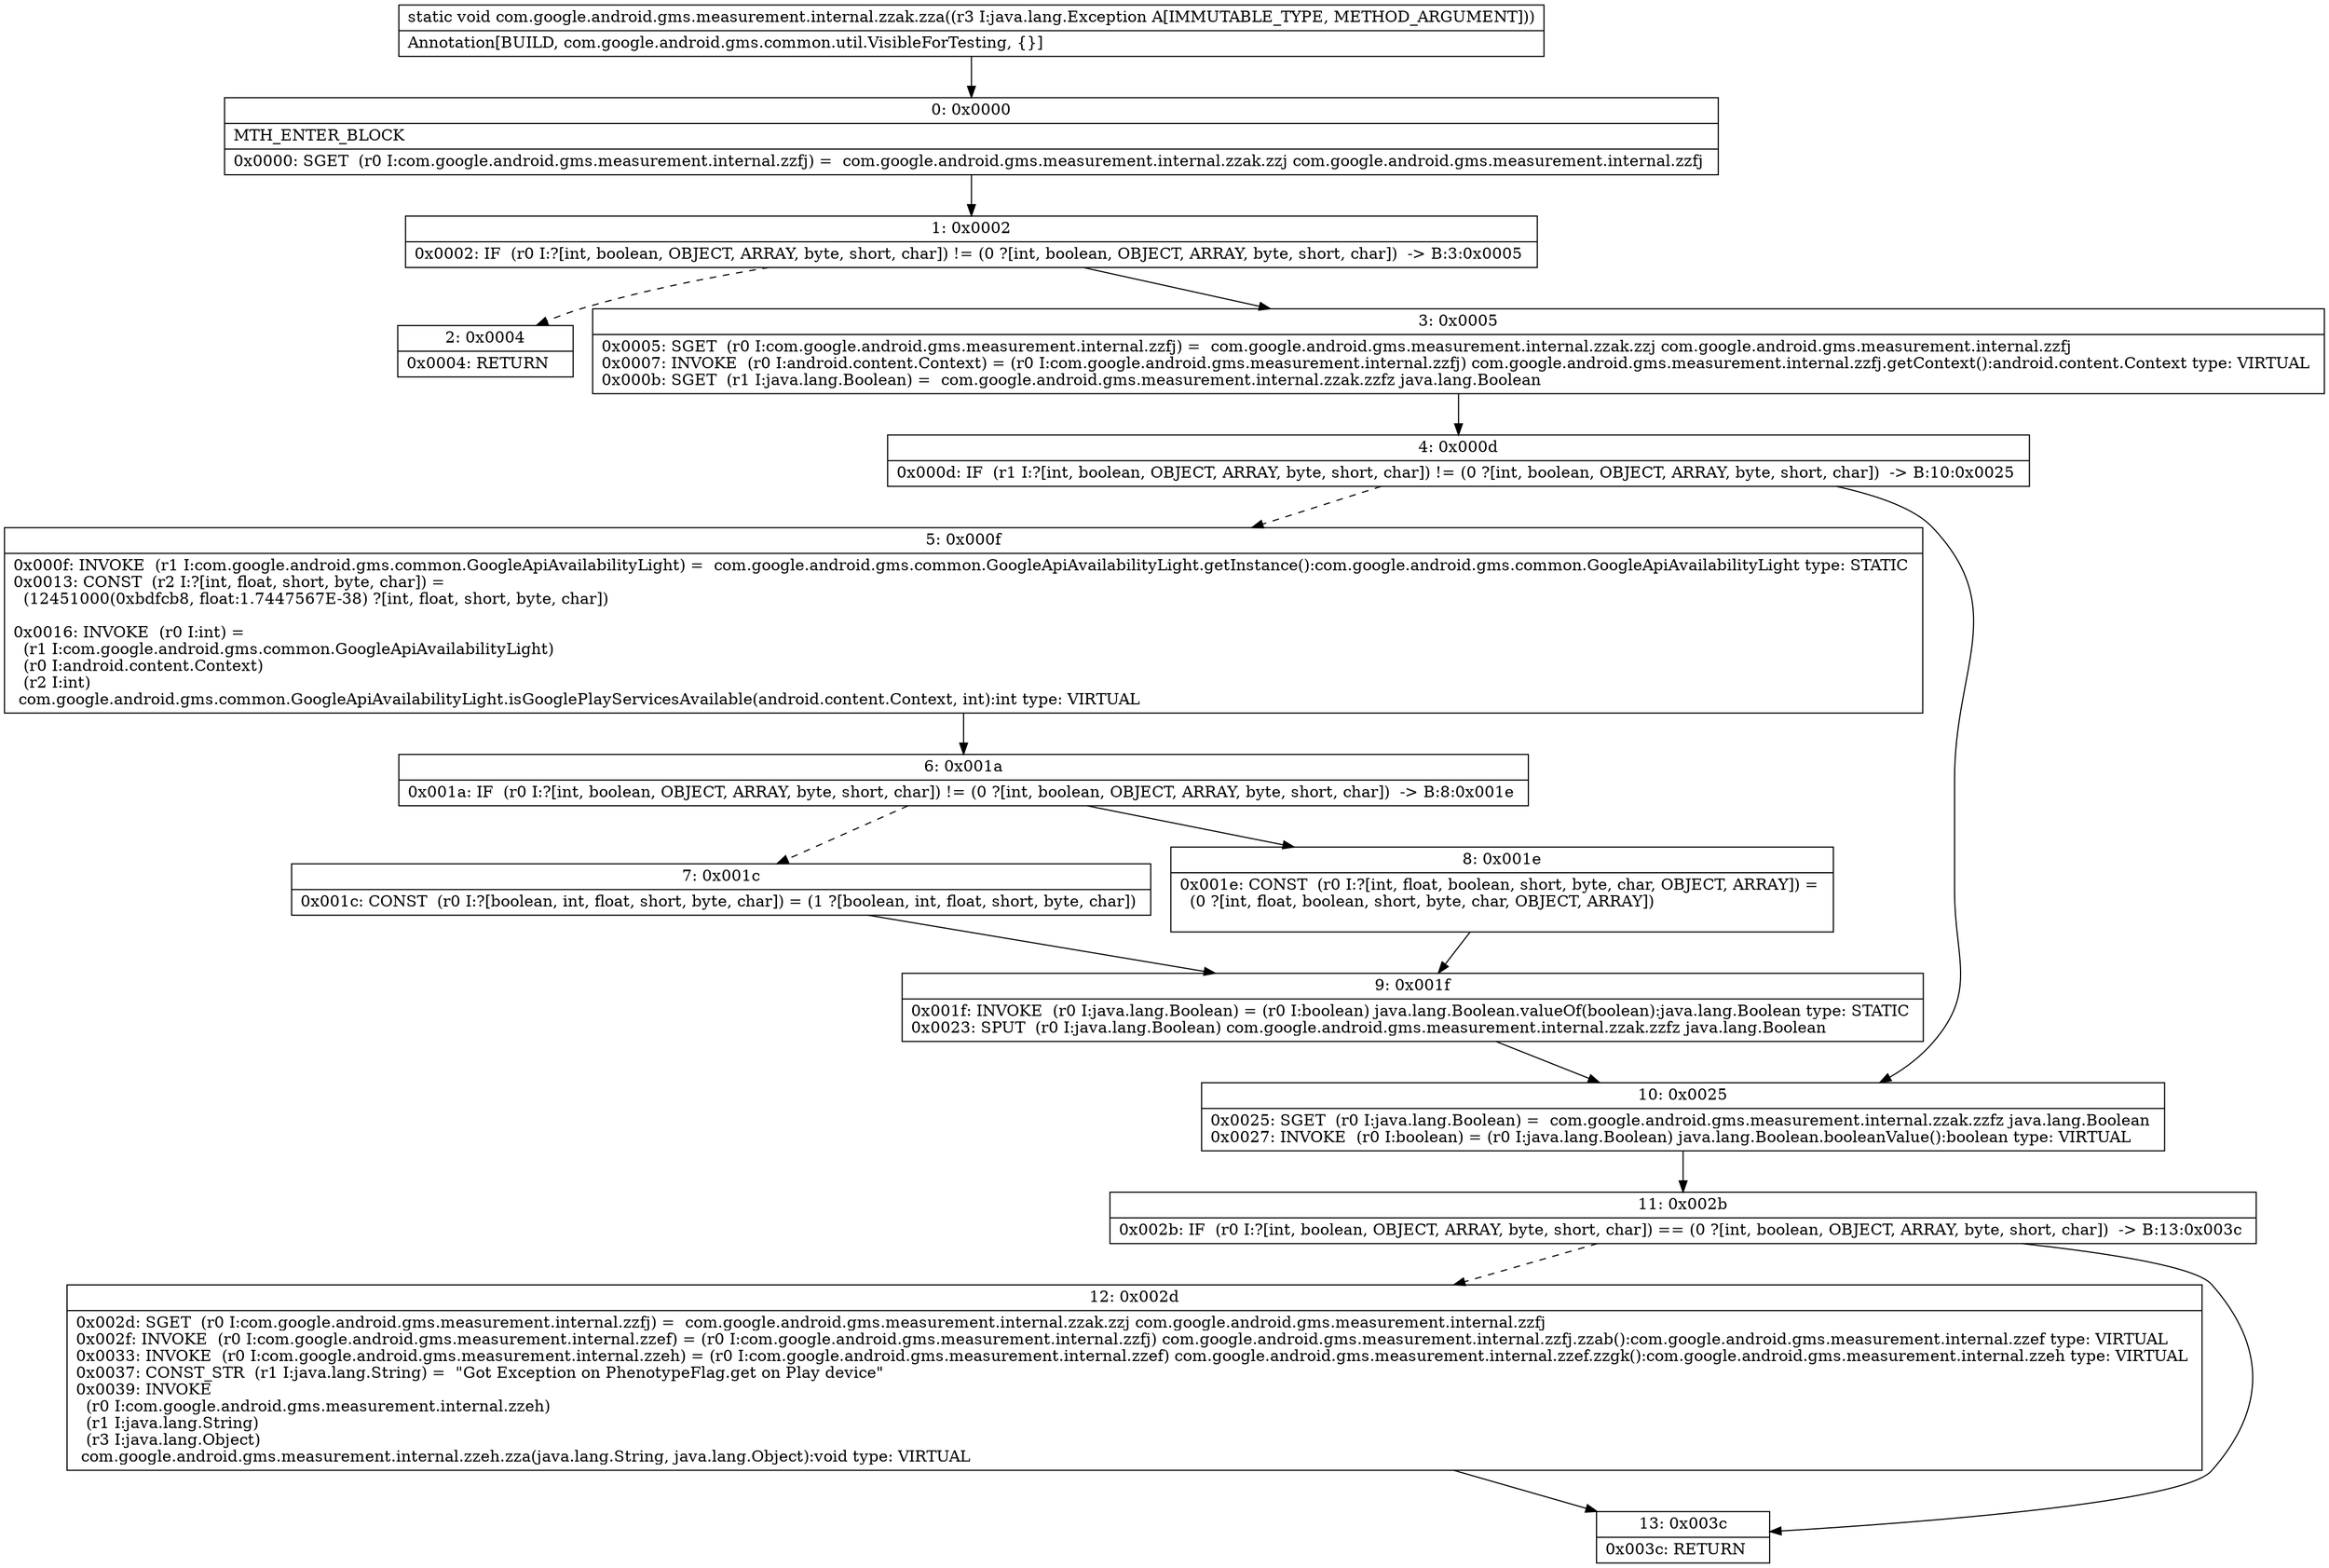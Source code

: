 digraph "CFG forcom.google.android.gms.measurement.internal.zzak.zza(Ljava\/lang\/Exception;)V" {
Node_0 [shape=record,label="{0\:\ 0x0000|MTH_ENTER_BLOCK\l|0x0000: SGET  (r0 I:com.google.android.gms.measurement.internal.zzfj) =  com.google.android.gms.measurement.internal.zzak.zzj com.google.android.gms.measurement.internal.zzfj \l}"];
Node_1 [shape=record,label="{1\:\ 0x0002|0x0002: IF  (r0 I:?[int, boolean, OBJECT, ARRAY, byte, short, char]) != (0 ?[int, boolean, OBJECT, ARRAY, byte, short, char])  \-\> B:3:0x0005 \l}"];
Node_2 [shape=record,label="{2\:\ 0x0004|0x0004: RETURN   \l}"];
Node_3 [shape=record,label="{3\:\ 0x0005|0x0005: SGET  (r0 I:com.google.android.gms.measurement.internal.zzfj) =  com.google.android.gms.measurement.internal.zzak.zzj com.google.android.gms.measurement.internal.zzfj \l0x0007: INVOKE  (r0 I:android.content.Context) = (r0 I:com.google.android.gms.measurement.internal.zzfj) com.google.android.gms.measurement.internal.zzfj.getContext():android.content.Context type: VIRTUAL \l0x000b: SGET  (r1 I:java.lang.Boolean) =  com.google.android.gms.measurement.internal.zzak.zzfz java.lang.Boolean \l}"];
Node_4 [shape=record,label="{4\:\ 0x000d|0x000d: IF  (r1 I:?[int, boolean, OBJECT, ARRAY, byte, short, char]) != (0 ?[int, boolean, OBJECT, ARRAY, byte, short, char])  \-\> B:10:0x0025 \l}"];
Node_5 [shape=record,label="{5\:\ 0x000f|0x000f: INVOKE  (r1 I:com.google.android.gms.common.GoogleApiAvailabilityLight) =  com.google.android.gms.common.GoogleApiAvailabilityLight.getInstance():com.google.android.gms.common.GoogleApiAvailabilityLight type: STATIC \l0x0013: CONST  (r2 I:?[int, float, short, byte, char]) = \l  (12451000(0xbdfcb8, float:1.7447567E\-38) ?[int, float, short, byte, char])\l \l0x0016: INVOKE  (r0 I:int) = \l  (r1 I:com.google.android.gms.common.GoogleApiAvailabilityLight)\l  (r0 I:android.content.Context)\l  (r2 I:int)\l com.google.android.gms.common.GoogleApiAvailabilityLight.isGooglePlayServicesAvailable(android.content.Context, int):int type: VIRTUAL \l}"];
Node_6 [shape=record,label="{6\:\ 0x001a|0x001a: IF  (r0 I:?[int, boolean, OBJECT, ARRAY, byte, short, char]) != (0 ?[int, boolean, OBJECT, ARRAY, byte, short, char])  \-\> B:8:0x001e \l}"];
Node_7 [shape=record,label="{7\:\ 0x001c|0x001c: CONST  (r0 I:?[boolean, int, float, short, byte, char]) = (1 ?[boolean, int, float, short, byte, char]) \l}"];
Node_8 [shape=record,label="{8\:\ 0x001e|0x001e: CONST  (r0 I:?[int, float, boolean, short, byte, char, OBJECT, ARRAY]) = \l  (0 ?[int, float, boolean, short, byte, char, OBJECT, ARRAY])\l \l}"];
Node_9 [shape=record,label="{9\:\ 0x001f|0x001f: INVOKE  (r0 I:java.lang.Boolean) = (r0 I:boolean) java.lang.Boolean.valueOf(boolean):java.lang.Boolean type: STATIC \l0x0023: SPUT  (r0 I:java.lang.Boolean) com.google.android.gms.measurement.internal.zzak.zzfz java.lang.Boolean \l}"];
Node_10 [shape=record,label="{10\:\ 0x0025|0x0025: SGET  (r0 I:java.lang.Boolean) =  com.google.android.gms.measurement.internal.zzak.zzfz java.lang.Boolean \l0x0027: INVOKE  (r0 I:boolean) = (r0 I:java.lang.Boolean) java.lang.Boolean.booleanValue():boolean type: VIRTUAL \l}"];
Node_11 [shape=record,label="{11\:\ 0x002b|0x002b: IF  (r0 I:?[int, boolean, OBJECT, ARRAY, byte, short, char]) == (0 ?[int, boolean, OBJECT, ARRAY, byte, short, char])  \-\> B:13:0x003c \l}"];
Node_12 [shape=record,label="{12\:\ 0x002d|0x002d: SGET  (r0 I:com.google.android.gms.measurement.internal.zzfj) =  com.google.android.gms.measurement.internal.zzak.zzj com.google.android.gms.measurement.internal.zzfj \l0x002f: INVOKE  (r0 I:com.google.android.gms.measurement.internal.zzef) = (r0 I:com.google.android.gms.measurement.internal.zzfj) com.google.android.gms.measurement.internal.zzfj.zzab():com.google.android.gms.measurement.internal.zzef type: VIRTUAL \l0x0033: INVOKE  (r0 I:com.google.android.gms.measurement.internal.zzeh) = (r0 I:com.google.android.gms.measurement.internal.zzef) com.google.android.gms.measurement.internal.zzef.zzgk():com.google.android.gms.measurement.internal.zzeh type: VIRTUAL \l0x0037: CONST_STR  (r1 I:java.lang.String) =  \"Got Exception on PhenotypeFlag.get on Play device\" \l0x0039: INVOKE  \l  (r0 I:com.google.android.gms.measurement.internal.zzeh)\l  (r1 I:java.lang.String)\l  (r3 I:java.lang.Object)\l com.google.android.gms.measurement.internal.zzeh.zza(java.lang.String, java.lang.Object):void type: VIRTUAL \l}"];
Node_13 [shape=record,label="{13\:\ 0x003c|0x003c: RETURN   \l}"];
MethodNode[shape=record,label="{static void com.google.android.gms.measurement.internal.zzak.zza((r3 I:java.lang.Exception A[IMMUTABLE_TYPE, METHOD_ARGUMENT]))  | Annotation[BUILD, com.google.android.gms.common.util.VisibleForTesting, \{\}]\l}"];
MethodNode -> Node_0;
Node_0 -> Node_1;
Node_1 -> Node_2[style=dashed];
Node_1 -> Node_3;
Node_3 -> Node_4;
Node_4 -> Node_5[style=dashed];
Node_4 -> Node_10;
Node_5 -> Node_6;
Node_6 -> Node_7[style=dashed];
Node_6 -> Node_8;
Node_7 -> Node_9;
Node_8 -> Node_9;
Node_9 -> Node_10;
Node_10 -> Node_11;
Node_11 -> Node_12[style=dashed];
Node_11 -> Node_13;
Node_12 -> Node_13;
}

